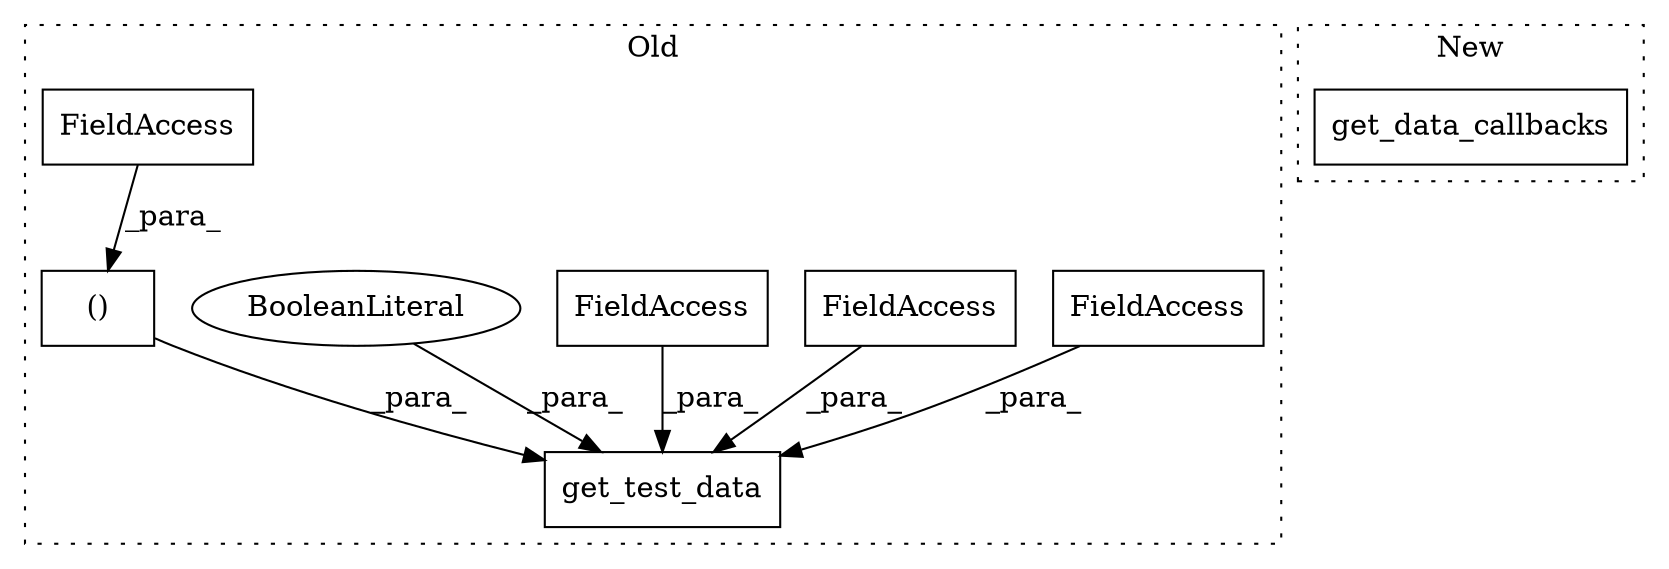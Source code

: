 digraph G {
subgraph cluster0 {
1 [label="get_test_data" a="32" s="36486,36583" l="14,1" shape="box"];
3 [label="FieldAccess" a="22" s="36500" l="13" shape="box"];
4 [label="FieldAccess" a="22" s="36572" l="11" shape="box"];
5 [label="FieldAccess" a="22" s="36514" l="12" shape="box"];
6 [label="BooleanLiteral" a="9" s="36567" l="4" shape="ellipse"];
7 [label="()" a="106" s="36532" l="33" shape="box"];
8 [label="FieldAccess" a="22" s="36556" l="9" shape="box"];
label = "Old";
style="dotted";
}
subgraph cluster1 {
2 [label="get_data_callbacks" a="32" s="35770" l="20" shape="box"];
label = "New";
style="dotted";
}
3 -> 1 [label="_para_"];
4 -> 1 [label="_para_"];
5 -> 1 [label="_para_"];
6 -> 1 [label="_para_"];
7 -> 1 [label="_para_"];
8 -> 7 [label="_para_"];
}